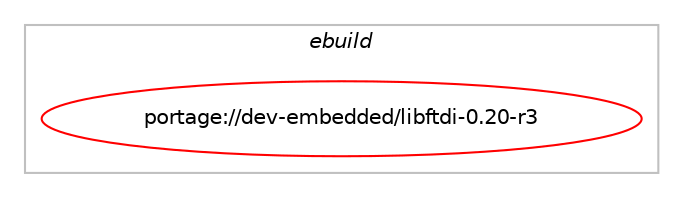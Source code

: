 digraph prolog {

# *************
# Graph options
# *************

newrank=true;
concentrate=true;
compound=true;
graph [rankdir=LR,fontname=Helvetica,fontsize=10,ranksep=1.5];#, ranksep=2.5, nodesep=0.2];
edge  [arrowhead=vee];
node  [fontname=Helvetica,fontsize=10];

# **********
# The ebuild
# **********

subgraph cluster_leftcol {
color=gray;
label=<<i>ebuild</i>>;
id [label="portage://dev-embedded/libftdi-0.20-r3", color=red, width=4, href="../dev-embedded/libftdi-0.20-r3.svg"];
}

# ****************
# The dependencies
# ****************

subgraph cluster_midcol {
color=gray;
label=<<i>dependencies</i>>;
subgraph cluster_compile {
fillcolor="#eeeeee";
style=filled;
label=<<i>compile</i>>;
# *** BEGIN UNKNOWN DEPENDENCY TYPE (TODO) ***
# id -> equal(use_conditional_group(positive,cxx,portage://dev-embedded/libftdi-0.20-r3,[package_dependency(portage://dev-embedded/libftdi-0.20-r3,install,no,dev-libs,boost,none,[,,],[],[])]))
# *** END UNKNOWN DEPENDENCY TYPE (TODO) ***

# *** BEGIN UNKNOWN DEPENDENCY TYPE (TODO) ***
# id -> equal(use_conditional_group(positive,doc,portage://dev-embedded/libftdi-0.20-r3,[package_dependency(portage://dev-embedded/libftdi-0.20-r3,install,weak,dev-embedded,libftdi,none,[,,],[slot(1)],[use(enable(doc),none)])]))
# *** END UNKNOWN DEPENDENCY TYPE (TODO) ***

# *** BEGIN UNKNOWN DEPENDENCY TYPE (TODO) ***
# id -> equal(use_conditional_group(positive,python,portage://dev-embedded/libftdi-0.20-r3,[use_conditional_group(positive,python_single_target_python3_10,portage://dev-embedded/libftdi-0.20-r3,[package_dependency(portage://dev-embedded/libftdi-0.20-r3,install,no,dev-lang,python,none,[,,],[slot(3.10)],[])]),use_conditional_group(positive,python_single_target_python3_11,portage://dev-embedded/libftdi-0.20-r3,[package_dependency(portage://dev-embedded/libftdi-0.20-r3,install,no,dev-lang,python,none,[,,],[slot(3.11)],[])]),use_conditional_group(positive,python_single_target_python3_12,portage://dev-embedded/libftdi-0.20-r3,[package_dependency(portage://dev-embedded/libftdi-0.20-r3,install,no,dev-lang,python,none,[,,],[slot(3.12)],[])])]))
# *** END UNKNOWN DEPENDENCY TYPE (TODO) ***

# *** BEGIN UNKNOWN DEPENDENCY TYPE (TODO) ***
# id -> equal(package_dependency(portage://dev-embedded/libftdi-0.20-r3,install,no,virtual,libusb,none,[,,],[slot(0)],[]))
# *** END UNKNOWN DEPENDENCY TYPE (TODO) ***

}
subgraph cluster_compileandrun {
fillcolor="#eeeeee";
style=filled;
label=<<i>compile and run</i>>;
}
subgraph cluster_run {
fillcolor="#eeeeee";
style=filled;
label=<<i>run</i>>;
# *** BEGIN UNKNOWN DEPENDENCY TYPE (TODO) ***
# id -> equal(use_conditional_group(positive,cxx,portage://dev-embedded/libftdi-0.20-r3,[package_dependency(portage://dev-embedded/libftdi-0.20-r3,run,no,dev-libs,boost,none,[,,],[],[])]))
# *** END UNKNOWN DEPENDENCY TYPE (TODO) ***

# *** BEGIN UNKNOWN DEPENDENCY TYPE (TODO) ***
# id -> equal(use_conditional_group(positive,doc,portage://dev-embedded/libftdi-0.20-r3,[package_dependency(portage://dev-embedded/libftdi-0.20-r3,run,weak,dev-embedded,libftdi,none,[,,],[slot(1)],[use(enable(doc),none)])]))
# *** END UNKNOWN DEPENDENCY TYPE (TODO) ***

# *** BEGIN UNKNOWN DEPENDENCY TYPE (TODO) ***
# id -> equal(use_conditional_group(positive,python,portage://dev-embedded/libftdi-0.20-r3,[use_conditional_group(positive,python_single_target_python3_10,portage://dev-embedded/libftdi-0.20-r3,[package_dependency(portage://dev-embedded/libftdi-0.20-r3,run,no,dev-lang,python,none,[,,],[slot(3.10)],[])]),use_conditional_group(positive,python_single_target_python3_11,portage://dev-embedded/libftdi-0.20-r3,[package_dependency(portage://dev-embedded/libftdi-0.20-r3,run,no,dev-lang,python,none,[,,],[slot(3.11)],[])]),use_conditional_group(positive,python_single_target_python3_12,portage://dev-embedded/libftdi-0.20-r3,[package_dependency(portage://dev-embedded/libftdi-0.20-r3,run,no,dev-lang,python,none,[,,],[slot(3.12)],[])])]))
# *** END UNKNOWN DEPENDENCY TYPE (TODO) ***

# *** BEGIN UNKNOWN DEPENDENCY TYPE (TODO) ***
# id -> equal(package_dependency(portage://dev-embedded/libftdi-0.20-r3,run,no,virtual,libusb,none,[,,],[slot(0)],[]))
# *** END UNKNOWN DEPENDENCY TYPE (TODO) ***

}
}

# **************
# The candidates
# **************

subgraph cluster_choices {
rank=same;
color=gray;
label=<<i>candidates</i>>;

}

}
